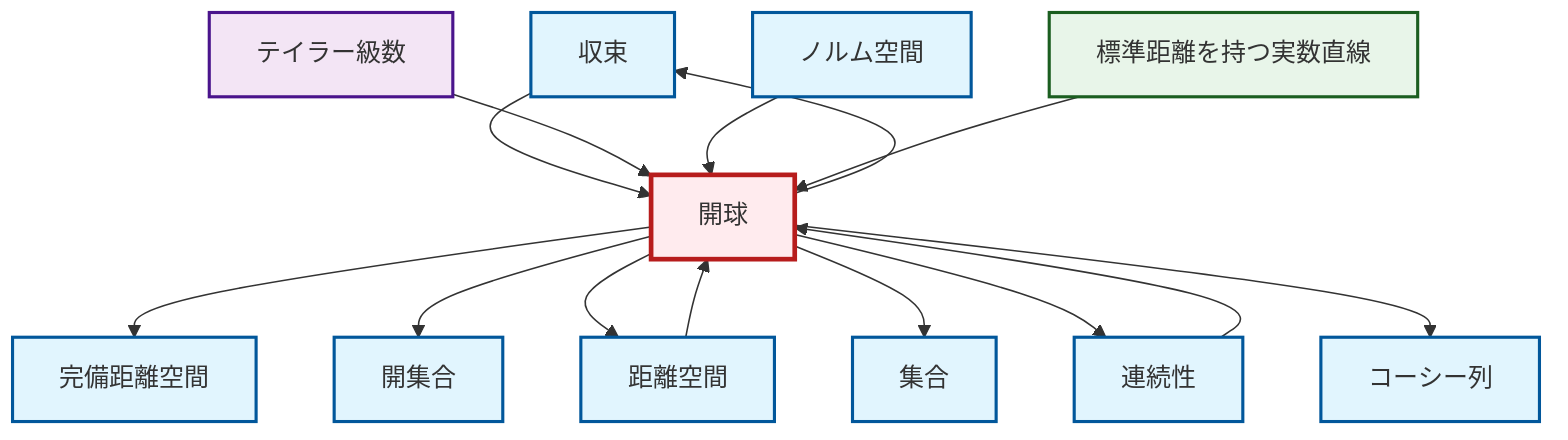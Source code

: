 graph TD
    classDef definition fill:#e1f5fe,stroke:#01579b,stroke-width:2px
    classDef theorem fill:#f3e5f5,stroke:#4a148c,stroke-width:2px
    classDef axiom fill:#fff3e0,stroke:#e65100,stroke-width:2px
    classDef example fill:#e8f5e9,stroke:#1b5e20,stroke-width:2px
    classDef current fill:#ffebee,stroke:#b71c1c,stroke-width:3px
    def-cauchy-sequence["コーシー列"]:::definition
    def-open-set["開集合"]:::definition
    def-convergence["収束"]:::definition
    def-metric-space["距離空間"]:::definition
    def-normed-vector-space["ノルム空間"]:::definition
    def-set["集合"]:::definition
    ex-real-line-metric["標準距離を持つ実数直線"]:::example
    def-complete-metric-space["完備距離空間"]:::definition
    def-continuity["連続性"]:::definition
    def-open-ball["開球"]:::definition
    thm-taylor-series["テイラー級数"]:::theorem
    def-metric-space --> def-open-ball
    def-open-ball --> def-complete-metric-space
    def-open-ball --> def-open-set
    def-convergence --> def-open-ball
    def-open-ball --> def-metric-space
    def-open-ball --> def-set
    def-open-ball --> def-convergence
    def-open-ball --> def-continuity
    thm-taylor-series --> def-open-ball
    def-normed-vector-space --> def-open-ball
    ex-real-line-metric --> def-open-ball
    def-continuity --> def-open-ball
    def-open-ball --> def-cauchy-sequence
    class def-open-ball current